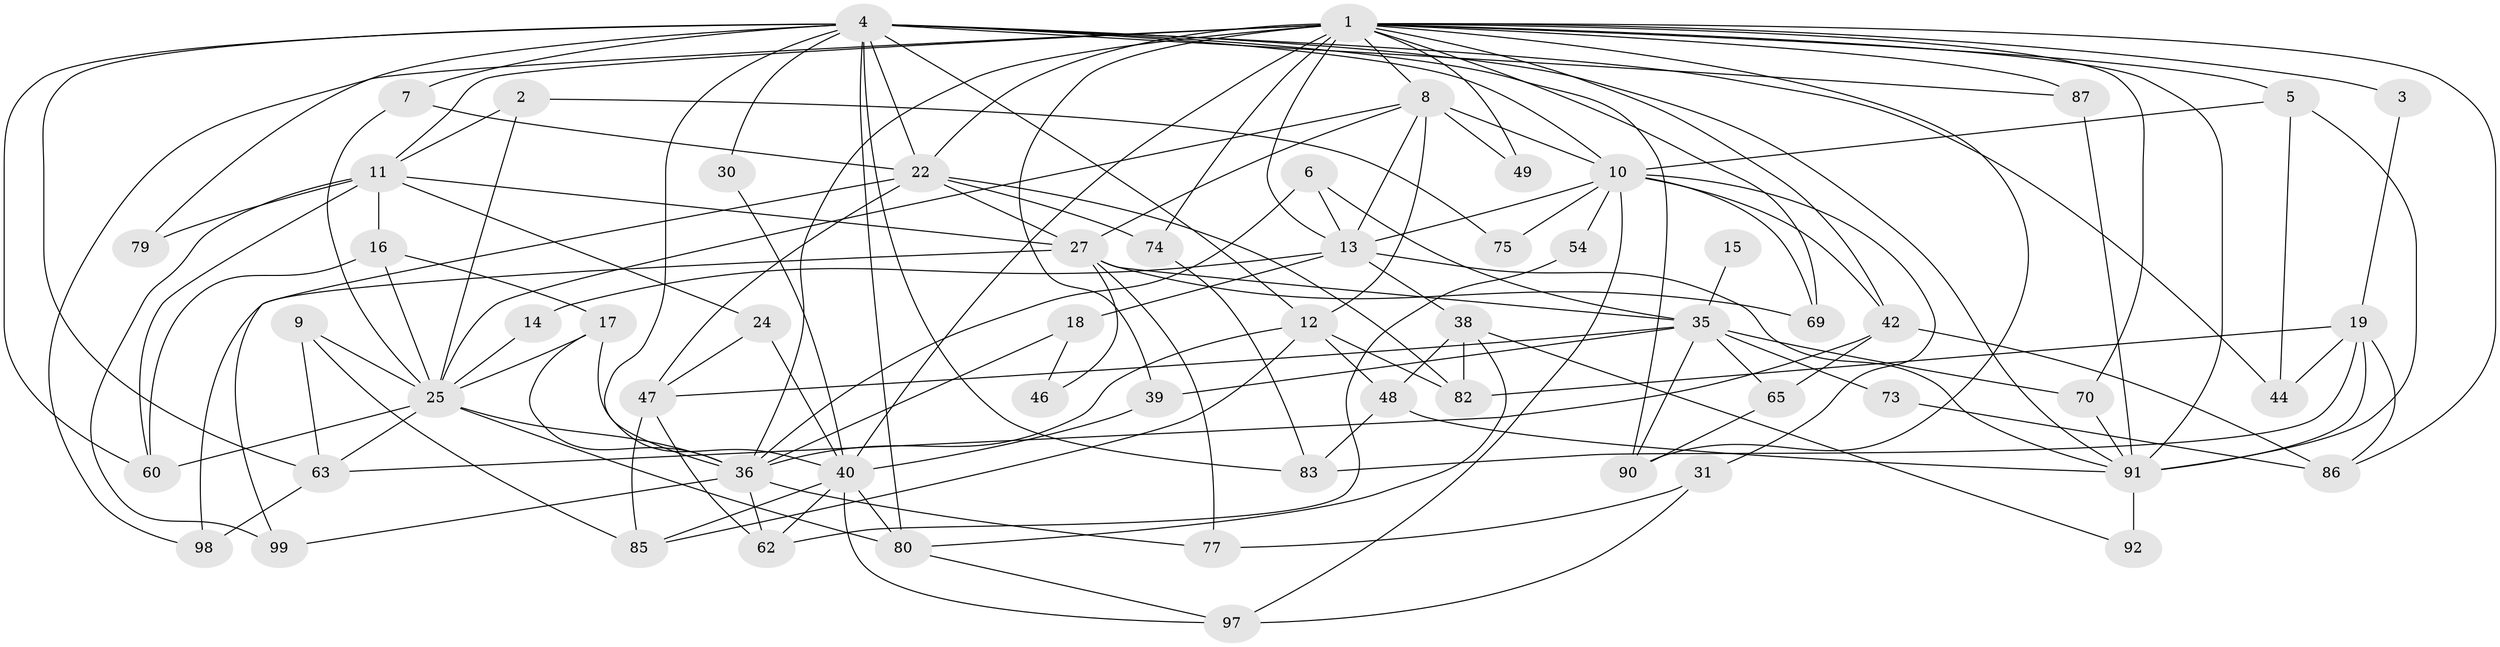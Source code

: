 // original degree distribution, {3: 0.2871287128712871, 2: 0.13861386138613863, 7: 0.0594059405940594, 6: 0.09900990099009901, 5: 0.18811881188118812, 4: 0.22772277227722773}
// Generated by graph-tools (version 1.1) at 2025/18/03/04/25 18:18:34]
// undirected, 60 vertices, 144 edges
graph export_dot {
graph [start="1"]
  node [color=gray90,style=filled];
  1 [super="+20+37"];
  2;
  3;
  4 [super="+28+32+52"];
  5 [super="+23"];
  6;
  7;
  8 [super="+51"];
  9;
  10 [super="+71+33"];
  11 [super="+21"];
  12 [super="+43+50"];
  13 [super="+67+34"];
  14;
  15;
  16 [super="+56"];
  17;
  18;
  19 [super="+78"];
  22 [super="+93+68"];
  24;
  25 [super="+55+94+26"];
  27 [super="+29"];
  30;
  31 [super="+72"];
  35 [super="+57+61"];
  36 [super="+81"];
  38;
  39;
  40 [super="+45"];
  42;
  44;
  46;
  47;
  48 [super="+66"];
  49;
  54;
  60;
  62;
  63;
  65;
  69;
  70;
  73;
  74;
  75;
  77;
  79;
  80;
  82;
  83;
  85;
  86;
  87;
  90;
  91 [super="+96"];
  92;
  97;
  98;
  99;
  1 -- 70;
  1 -- 8;
  1 -- 74 [weight=3];
  1 -- 11;
  1 -- 13 [weight=2];
  1 -- 86;
  1 -- 22;
  1 -- 91;
  1 -- 98;
  1 -- 3;
  1 -- 5;
  1 -- 69;
  1 -- 39;
  1 -- 42;
  1 -- 49;
  1 -- 87;
  1 -- 90;
  1 -- 40;
  1 -- 36;
  2 -- 11;
  2 -- 75;
  2 -- 25;
  3 -- 19;
  4 -- 44;
  4 -- 63;
  4 -- 91;
  4 -- 12;
  4 -- 60;
  4 -- 36;
  4 -- 80;
  4 -- 87;
  4 -- 30;
  4 -- 79;
  4 -- 83;
  4 -- 90;
  4 -- 7;
  4 -- 10;
  4 -- 22;
  5 -- 91 [weight=2];
  5 -- 44;
  5 -- 10 [weight=2];
  6 -- 13;
  6 -- 35;
  6 -- 36;
  7 -- 25;
  7 -- 22;
  8 -- 12 [weight=2];
  8 -- 49;
  8 -- 27;
  8 -- 25;
  8 -- 13;
  8 -- 10;
  9 -- 85;
  9 -- 63;
  9 -- 25;
  10 -- 97 [weight=2];
  10 -- 69;
  10 -- 42;
  10 -- 75;
  10 -- 13 [weight=2];
  10 -- 54;
  10 -- 31;
  11 -- 24;
  11 -- 60;
  11 -- 79;
  11 -- 16;
  11 -- 99;
  11 -- 27;
  12 -- 82;
  12 -- 85;
  12 -- 48;
  12 -- 36;
  13 -- 38;
  13 -- 18;
  13 -- 91;
  13 -- 14;
  14 -- 25;
  15 -- 35 [weight=2];
  16 -- 17;
  16 -- 25 [weight=2];
  16 -- 60;
  17 -- 36;
  17 -- 25;
  17 -- 40;
  18 -- 46;
  18 -- 36;
  19 -- 83;
  19 -- 91;
  19 -- 44;
  19 -- 82;
  19 -- 86;
  22 -- 99;
  22 -- 82;
  22 -- 27;
  22 -- 74;
  22 -- 47;
  24 -- 47;
  24 -- 40;
  25 -- 60;
  25 -- 80;
  25 -- 36 [weight=2];
  25 -- 63;
  27 -- 98;
  27 -- 77;
  27 -- 69;
  27 -- 46;
  27 -- 35 [weight=2];
  30 -- 40;
  31 -- 97;
  31 -- 77;
  35 -- 39;
  35 -- 65;
  35 -- 73;
  35 -- 47;
  35 -- 70;
  35 -- 90;
  36 -- 77;
  36 -- 99;
  36 -- 62;
  38 -- 92;
  38 -- 82;
  38 -- 48;
  38 -- 80;
  39 -- 40;
  40 -- 85;
  40 -- 80;
  40 -- 97 [weight=2];
  40 -- 62;
  42 -- 63;
  42 -- 65;
  42 -- 86;
  47 -- 62;
  47 -- 85;
  48 -- 83;
  48 -- 91;
  54 -- 62;
  63 -- 98;
  65 -- 90;
  70 -- 91;
  73 -- 86;
  74 -- 83;
  80 -- 97;
  87 -- 91;
  91 -- 92 [weight=2];
}
